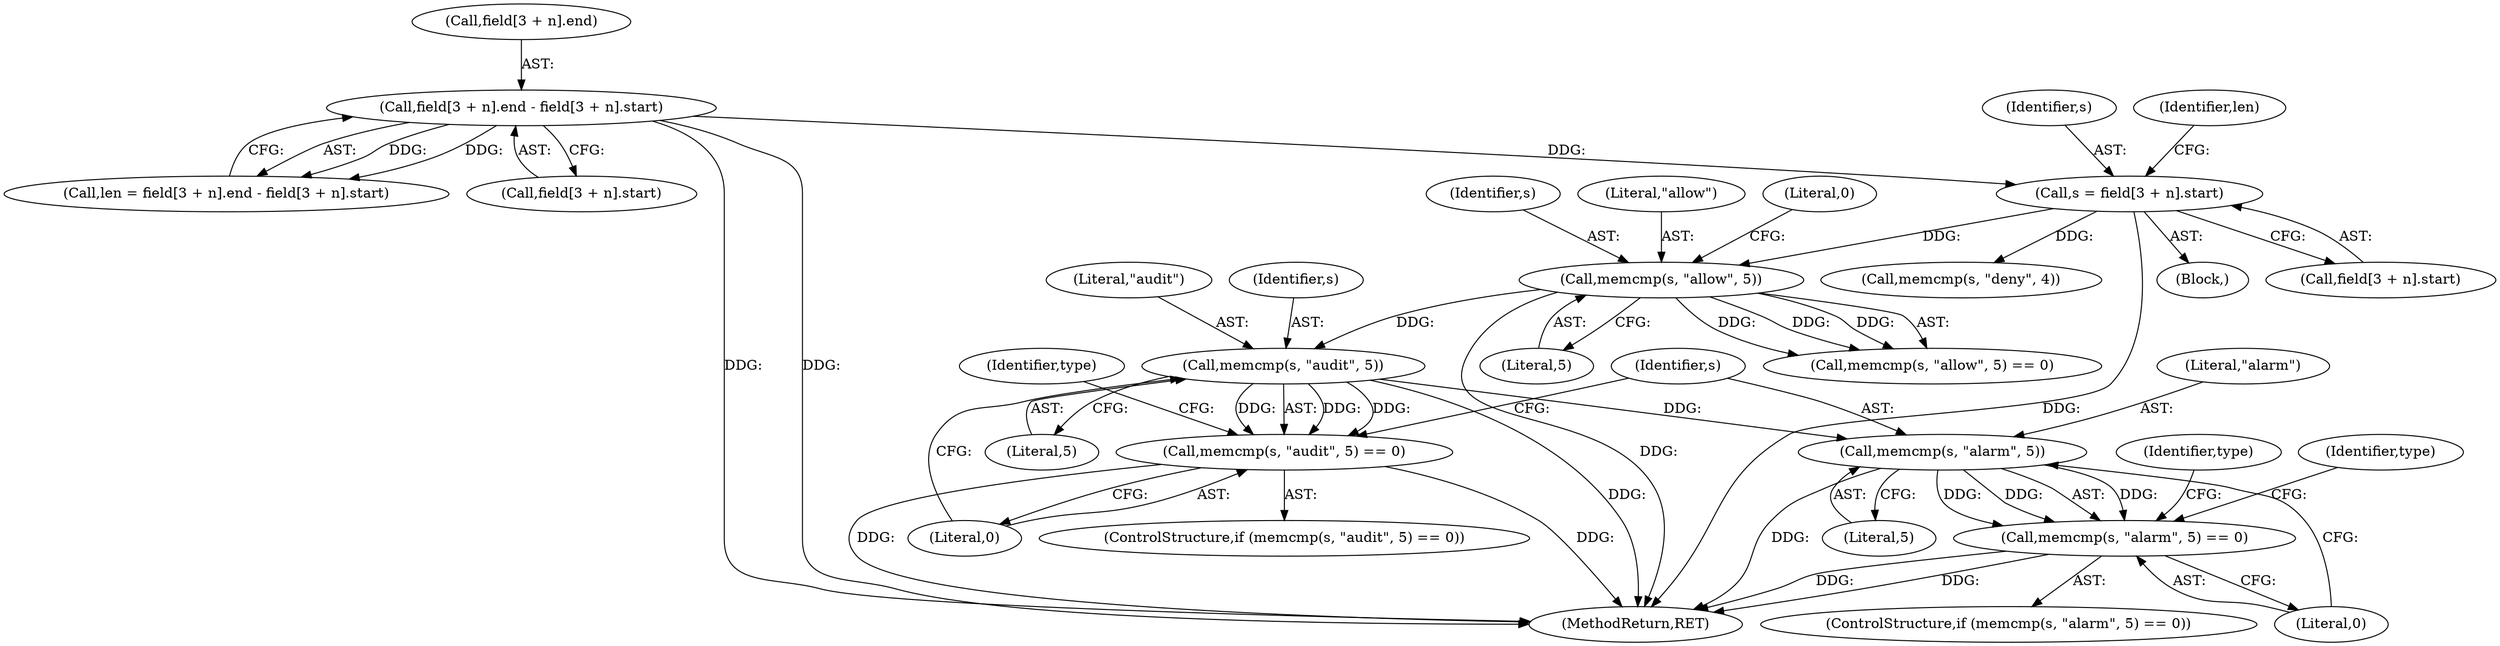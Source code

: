 digraph "0_libarchive_15bf44fd2c1ad0e3fd87048b3fcc90c4dcff1175@API" {
"1000922" [label="(Call,memcmp(s, \"audit\", 5))"];
"1000911" [label="(Call,memcmp(s, \"allow\", 5))"];
"1000859" [label="(Call,s = field[3 + n].start)"];
"1000870" [label="(Call,field[3 + n].end - field[3 + n].start)"];
"1000921" [label="(Call,memcmp(s, \"audit\", 5) == 0)"];
"1000933" [label="(Call,memcmp(s, \"alarm\", 5))"];
"1000932" [label="(Call,memcmp(s, \"alarm\", 5) == 0)"];
"1000931" [label="(ControlStructure,if (memcmp(s, \"alarm\", 5) == 0))"];
"1000910" [label="(Call,memcmp(s, \"allow\", 5) == 0)"];
"1000878" [label="(Call,field[3 + n].start)"];
"1000870" [label="(Call,field[3 + n].end - field[3 + n].start)"];
"1000926" [label="(Literal,0)"];
"1000871" [label="(Call,field[3 + n].end)"];
"1000911" [label="(Call,memcmp(s, \"allow\", 5))"];
"1000912" [label="(Identifier,s)"];
"1000925" [label="(Literal,5)"];
"1000939" [label="(Identifier,type)"];
"1000933" [label="(Call,memcmp(s, \"alarm\", 5))"];
"1000913" [label="(Literal,\"allow\")"];
"1000861" [label="(Call,field[3 + n].start)"];
"1000935" [label="(Literal,\"alarm\")"];
"1000895" [label="(Call,memcmp(s, \"deny\", 4))"];
"1000921" [label="(Call,memcmp(s, \"audit\", 5) == 0)"];
"1000924" [label="(Literal,\"audit\")"];
"1000923" [label="(Identifier,s)"];
"1000937" [label="(Literal,0)"];
"1000920" [label="(ControlStructure,if (memcmp(s, \"audit\", 5) == 0))"];
"1000914" [label="(Literal,5)"];
"1000859" [label="(Call,s = field[3 + n].start)"];
"1000928" [label="(Identifier,type)"];
"1000869" [label="(Identifier,len)"];
"1000922" [label="(Call,memcmp(s, \"audit\", 5))"];
"1000932" [label="(Call,memcmp(s, \"alarm\", 5) == 0)"];
"1000868" [label="(Call,len = field[3 + n].end - field[3 + n].start)"];
"1000936" [label="(Literal,5)"];
"1001007" [label="(MethodReturn,RET)"];
"1000934" [label="(Identifier,s)"];
"1000943" [label="(Identifier,type)"];
"1000860" [label="(Identifier,s)"];
"1000915" [label="(Literal,0)"];
"1000683" [label="(Block,)"];
"1000922" -> "1000921"  [label="AST: "];
"1000922" -> "1000925"  [label="CFG: "];
"1000923" -> "1000922"  [label="AST: "];
"1000924" -> "1000922"  [label="AST: "];
"1000925" -> "1000922"  [label="AST: "];
"1000926" -> "1000922"  [label="CFG: "];
"1000922" -> "1001007"  [label="DDG: "];
"1000922" -> "1000921"  [label="DDG: "];
"1000922" -> "1000921"  [label="DDG: "];
"1000922" -> "1000921"  [label="DDG: "];
"1000911" -> "1000922"  [label="DDG: "];
"1000922" -> "1000933"  [label="DDG: "];
"1000911" -> "1000910"  [label="AST: "];
"1000911" -> "1000914"  [label="CFG: "];
"1000912" -> "1000911"  [label="AST: "];
"1000913" -> "1000911"  [label="AST: "];
"1000914" -> "1000911"  [label="AST: "];
"1000915" -> "1000911"  [label="CFG: "];
"1000911" -> "1001007"  [label="DDG: "];
"1000911" -> "1000910"  [label="DDG: "];
"1000911" -> "1000910"  [label="DDG: "];
"1000911" -> "1000910"  [label="DDG: "];
"1000859" -> "1000911"  [label="DDG: "];
"1000859" -> "1000683"  [label="AST: "];
"1000859" -> "1000861"  [label="CFG: "];
"1000860" -> "1000859"  [label="AST: "];
"1000861" -> "1000859"  [label="AST: "];
"1000869" -> "1000859"  [label="CFG: "];
"1000859" -> "1001007"  [label="DDG: "];
"1000870" -> "1000859"  [label="DDG: "];
"1000859" -> "1000895"  [label="DDG: "];
"1000870" -> "1000868"  [label="AST: "];
"1000870" -> "1000878"  [label="CFG: "];
"1000871" -> "1000870"  [label="AST: "];
"1000878" -> "1000870"  [label="AST: "];
"1000868" -> "1000870"  [label="CFG: "];
"1000870" -> "1001007"  [label="DDG: "];
"1000870" -> "1001007"  [label="DDG: "];
"1000870" -> "1000868"  [label="DDG: "];
"1000870" -> "1000868"  [label="DDG: "];
"1000921" -> "1000920"  [label="AST: "];
"1000921" -> "1000926"  [label="CFG: "];
"1000926" -> "1000921"  [label="AST: "];
"1000928" -> "1000921"  [label="CFG: "];
"1000934" -> "1000921"  [label="CFG: "];
"1000921" -> "1001007"  [label="DDG: "];
"1000921" -> "1001007"  [label="DDG: "];
"1000933" -> "1000932"  [label="AST: "];
"1000933" -> "1000936"  [label="CFG: "];
"1000934" -> "1000933"  [label="AST: "];
"1000935" -> "1000933"  [label="AST: "];
"1000936" -> "1000933"  [label="AST: "];
"1000937" -> "1000933"  [label="CFG: "];
"1000933" -> "1001007"  [label="DDG: "];
"1000933" -> "1000932"  [label="DDG: "];
"1000933" -> "1000932"  [label="DDG: "];
"1000933" -> "1000932"  [label="DDG: "];
"1000932" -> "1000931"  [label="AST: "];
"1000932" -> "1000937"  [label="CFG: "];
"1000937" -> "1000932"  [label="AST: "];
"1000939" -> "1000932"  [label="CFG: "];
"1000943" -> "1000932"  [label="CFG: "];
"1000932" -> "1001007"  [label="DDG: "];
"1000932" -> "1001007"  [label="DDG: "];
}
